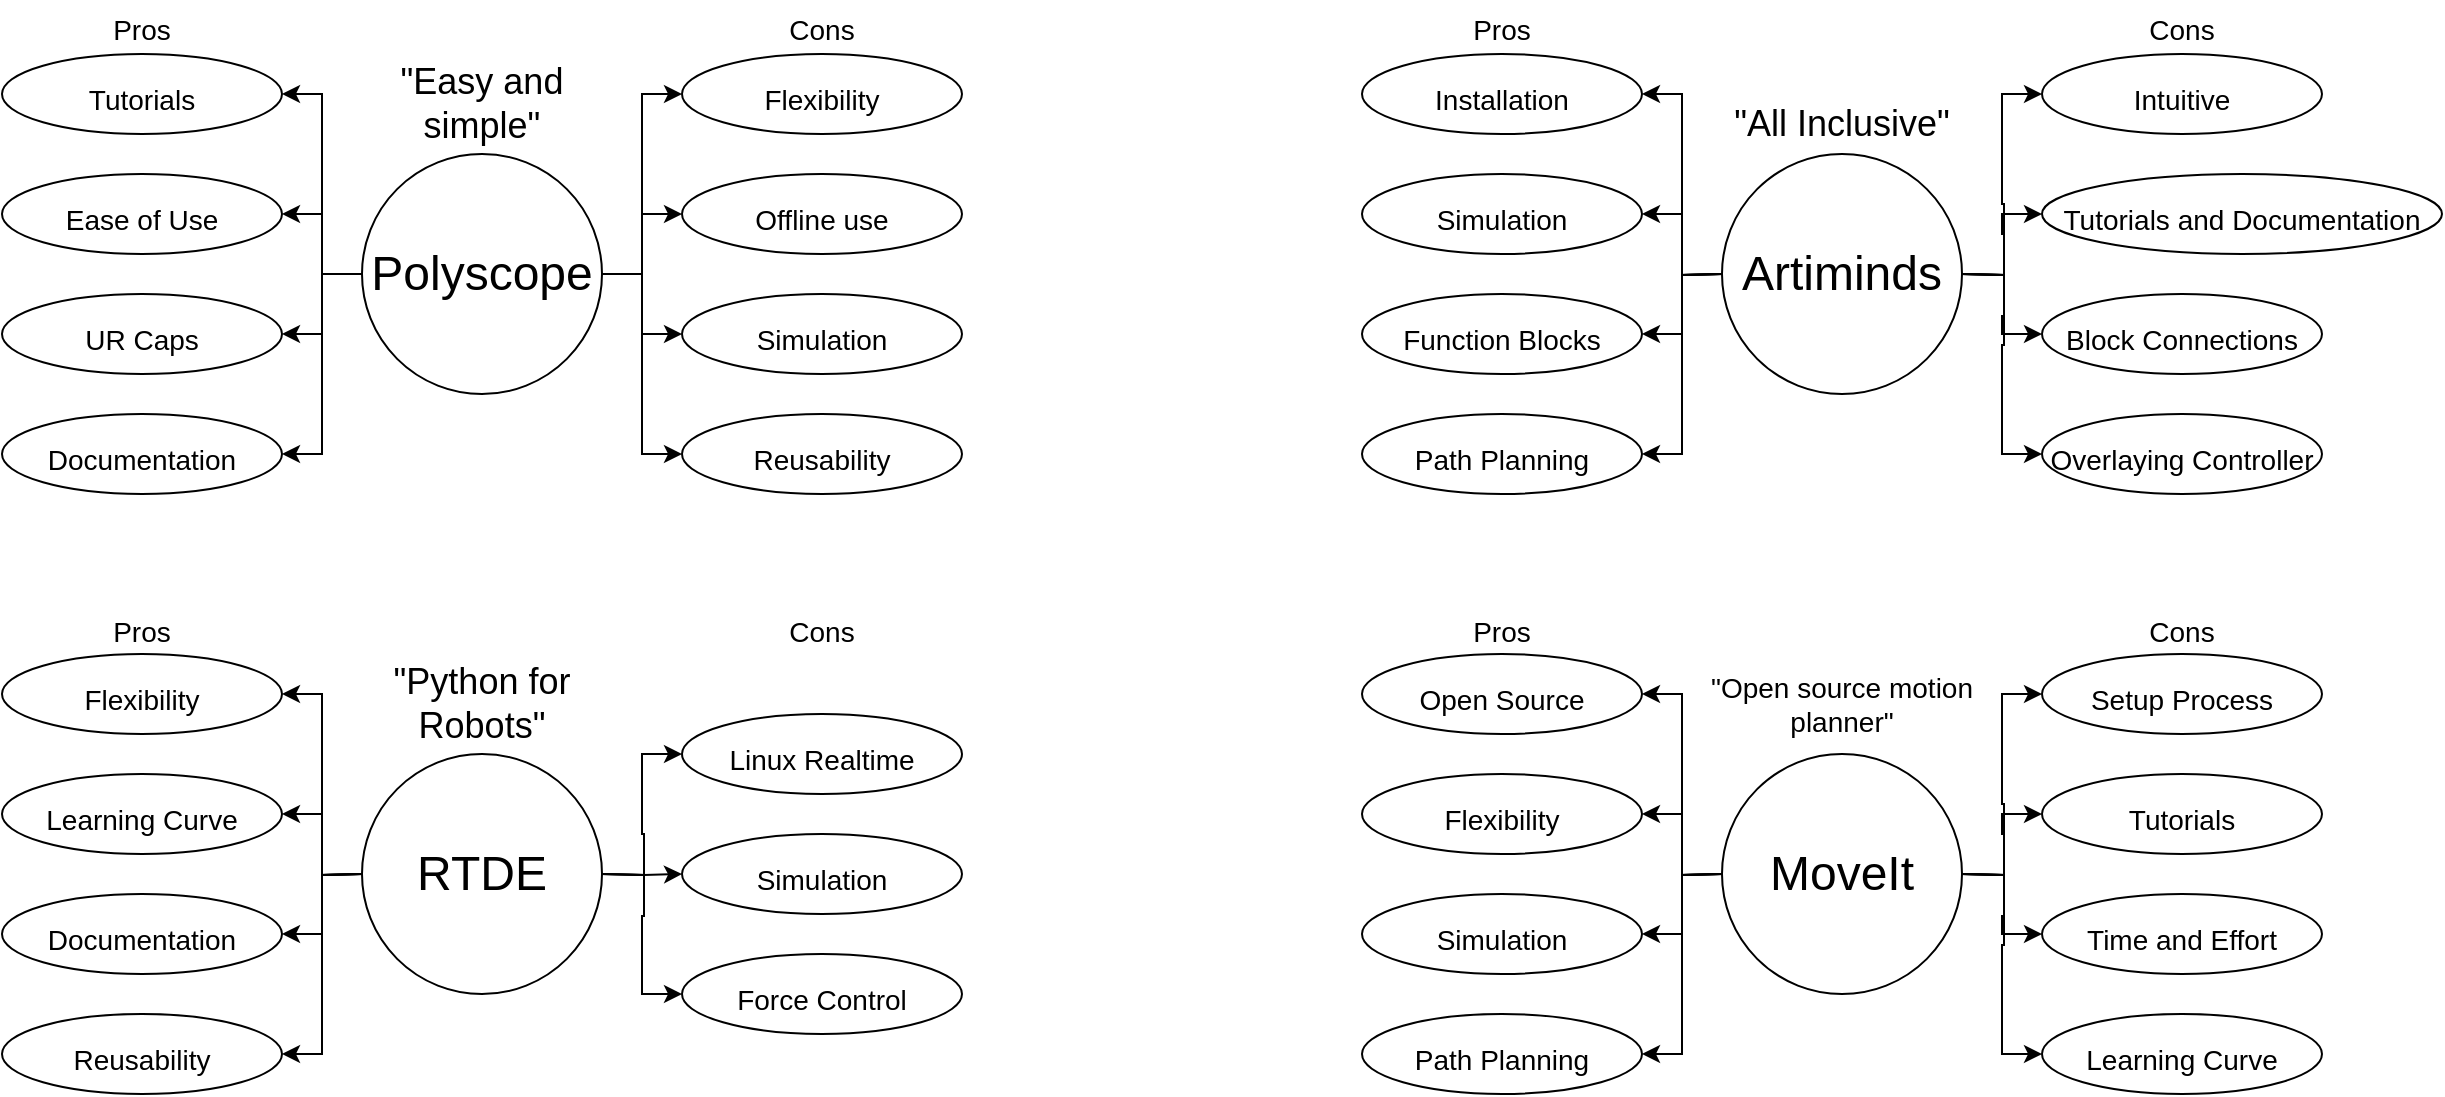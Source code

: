 <mxfile version="20.7.4" type="github">
  <diagram id="o34bLKSb2FJ5GCY2DV4U" name="Seite-1">
    <mxGraphModel dx="1562" dy="826" grid="1" gridSize="10" guides="1" tooltips="1" connect="1" arrows="1" fold="1" page="1" pageScale="1" pageWidth="3300" pageHeight="4681" math="0" shadow="0">
      <root>
        <mxCell id="0" />
        <mxCell id="1" parent="0" />
        <mxCell id="9tMe9ChNtQxmry1n6Ols-18" style="edgeStyle=orthogonalEdgeStyle;rounded=0;orthogonalLoop=1;jettySize=auto;html=1;exitX=0;exitY=0.5;exitDx=0;exitDy=0;entryX=1;entryY=0.5;entryDx=0;entryDy=0;fontSize=14;strokeColor=default;strokeWidth=1;" parent="1" source="9tMe9ChNtQxmry1n6Ols-2" target="9tMe9ChNtQxmry1n6Ols-6" edge="1">
          <mxGeometry relative="1" as="geometry" />
        </mxCell>
        <mxCell id="9tMe9ChNtQxmry1n6Ols-19" style="edgeStyle=orthogonalEdgeStyle;rounded=0;orthogonalLoop=1;jettySize=auto;html=1;exitX=0;exitY=0.5;exitDx=0;exitDy=0;entryX=1;entryY=0.5;entryDx=0;entryDy=0;fontSize=14;strokeColor=default;strokeWidth=1;" parent="1" source="9tMe9ChNtQxmry1n6Ols-2" target="9tMe9ChNtQxmry1n6Ols-8" edge="1">
          <mxGeometry relative="1" as="geometry" />
        </mxCell>
        <mxCell id="9tMe9ChNtQxmry1n6Ols-20" style="edgeStyle=orthogonalEdgeStyle;rounded=0;orthogonalLoop=1;jettySize=auto;html=1;exitX=0;exitY=0.5;exitDx=0;exitDy=0;entryX=1;entryY=0.5;entryDx=0;entryDy=0;fontSize=14;strokeColor=default;strokeWidth=1;" parent="1" source="9tMe9ChNtQxmry1n6Ols-2" target="9tMe9ChNtQxmry1n6Ols-10" edge="1">
          <mxGeometry relative="1" as="geometry" />
        </mxCell>
        <mxCell id="9tMe9ChNtQxmry1n6Ols-21" style="edgeStyle=orthogonalEdgeStyle;rounded=0;orthogonalLoop=1;jettySize=auto;html=1;exitX=0;exitY=0.5;exitDx=0;exitDy=0;entryX=1;entryY=0.5;entryDx=0;entryDy=0;fontSize=14;strokeColor=default;strokeWidth=1;" parent="1" source="9tMe9ChNtQxmry1n6Ols-2" target="9tMe9ChNtQxmry1n6Ols-11" edge="1">
          <mxGeometry relative="1" as="geometry" />
        </mxCell>
        <mxCell id="9tMe9ChNtQxmry1n6Ols-23" style="edgeStyle=orthogonalEdgeStyle;rounded=0;orthogonalLoop=1;jettySize=auto;html=1;exitX=1;exitY=0.5;exitDx=0;exitDy=0;entryX=0;entryY=0.5;entryDx=0;entryDy=0;fontSize=14;strokeColor=default;strokeWidth=1;" parent="1" source="9tMe9ChNtQxmry1n6Ols-2" target="9tMe9ChNtQxmry1n6Ols-12" edge="1">
          <mxGeometry relative="1" as="geometry" />
        </mxCell>
        <mxCell id="9tMe9ChNtQxmry1n6Ols-25" style="edgeStyle=orthogonalEdgeStyle;rounded=0;orthogonalLoop=1;jettySize=auto;html=1;exitX=1;exitY=0.5;exitDx=0;exitDy=0;entryX=0;entryY=0.5;entryDx=0;entryDy=0;fontSize=14;strokeColor=default;strokeWidth=1;" parent="1" source="9tMe9ChNtQxmry1n6Ols-2" target="9tMe9ChNtQxmry1n6Ols-14" edge="1">
          <mxGeometry relative="1" as="geometry" />
        </mxCell>
        <mxCell id="9tMe9ChNtQxmry1n6Ols-26" style="edgeStyle=orthogonalEdgeStyle;rounded=0;orthogonalLoop=1;jettySize=auto;html=1;exitX=1;exitY=0.5;exitDx=0;exitDy=0;entryX=0;entryY=0.5;entryDx=0;entryDy=0;fontSize=14;strokeColor=default;strokeWidth=1;" parent="1" source="9tMe9ChNtQxmry1n6Ols-2" target="9tMe9ChNtQxmry1n6Ols-15" edge="1">
          <mxGeometry relative="1" as="geometry" />
        </mxCell>
        <mxCell id="9tMe9ChNtQxmry1n6Ols-94" style="edgeStyle=orthogonalEdgeStyle;rounded=0;orthogonalLoop=1;jettySize=auto;html=1;exitX=1;exitY=0.5;exitDx=0;exitDy=0;entryX=0;entryY=0.5;entryDx=0;entryDy=0;fontSize=14;strokeColor=default;strokeWidth=1;" parent="1" source="9tMe9ChNtQxmry1n6Ols-2" target="9tMe9ChNtQxmry1n6Ols-93" edge="1">
          <mxGeometry relative="1" as="geometry" />
        </mxCell>
        <mxCell id="9tMe9ChNtQxmry1n6Ols-2" value="&lt;font style=&quot;font-size: 24px;&quot;&gt;Polyscope&lt;/font&gt;" style="ellipse;whiteSpace=wrap;html=1;aspect=fixed;strokeWidth=1;strokeColor=default;fillColor=none;" parent="1" vertex="1">
          <mxGeometry x="200" y="160" width="120" height="120" as="geometry" />
        </mxCell>
        <mxCell id="9tMe9ChNtQxmry1n6Ols-6" value="&lt;font style=&quot;font-size: 14px;&quot;&gt;Tutorials&lt;/font&gt;" style="ellipse;whiteSpace=wrap;html=1;fontSize=24;strokeColor=default;strokeWidth=1;fillColor=none;" parent="1" vertex="1">
          <mxGeometry x="20" y="110" width="140" height="40" as="geometry" />
        </mxCell>
        <mxCell id="9tMe9ChNtQxmry1n6Ols-8" value="&lt;font style=&quot;font-size: 14px;&quot;&gt;Ease of Use&lt;/font&gt;" style="ellipse;whiteSpace=wrap;html=1;fontSize=24;strokeColor=default;strokeWidth=1;fillColor=none;" parent="1" vertex="1">
          <mxGeometry x="20" y="170" width="140" height="40" as="geometry" />
        </mxCell>
        <mxCell id="9tMe9ChNtQxmry1n6Ols-10" value="&lt;font style=&quot;font-size: 14px;&quot;&gt;UR Caps&lt;/font&gt;" style="ellipse;whiteSpace=wrap;html=1;fontSize=24;strokeColor=default;strokeWidth=1;fillColor=none;" parent="1" vertex="1">
          <mxGeometry x="20" y="230" width="140" height="40" as="geometry" />
        </mxCell>
        <mxCell id="9tMe9ChNtQxmry1n6Ols-11" value="&lt;font style=&quot;font-size: 14px;&quot;&gt;Documentation&lt;/font&gt;" style="ellipse;whiteSpace=wrap;html=1;fontSize=24;strokeColor=default;strokeWidth=1;fillColor=none;" parent="1" vertex="1">
          <mxGeometry x="20" y="290" width="140" height="40" as="geometry" />
        </mxCell>
        <mxCell id="9tMe9ChNtQxmry1n6Ols-12" value="&lt;font style=&quot;font-size: 14px;&quot;&gt;Flexibility&lt;/font&gt;" style="ellipse;whiteSpace=wrap;html=1;fontSize=24;strokeWidth=1;strokeColor=default;fillColor=none;" parent="1" vertex="1">
          <mxGeometry x="360" y="110" width="140" height="40" as="geometry" />
        </mxCell>
        <mxCell id="9tMe9ChNtQxmry1n6Ols-14" value="&lt;span style=&quot;font-size: 14px;&quot;&gt;Offline use&lt;/span&gt;" style="ellipse;whiteSpace=wrap;html=1;fontSize=24;strokeWidth=1;strokeColor=default;fillColor=none;" parent="1" vertex="1">
          <mxGeometry x="360" y="170" width="140" height="40" as="geometry" />
        </mxCell>
        <mxCell id="9tMe9ChNtQxmry1n6Ols-15" value="&lt;font style=&quot;font-size: 14px;&quot;&gt;Simulation&lt;/font&gt;" style="ellipse;whiteSpace=wrap;html=1;fontSize=24;strokeWidth=1;strokeColor=default;fillColor=none;" parent="1" vertex="1">
          <mxGeometry x="360" y="230" width="140" height="40" as="geometry" />
        </mxCell>
        <mxCell id="9tMe9ChNtQxmry1n6Ols-28" style="edgeStyle=orthogonalEdgeStyle;rounded=0;orthogonalLoop=1;jettySize=auto;html=1;exitX=0;exitY=0.5;exitDx=0;exitDy=0;entryX=1;entryY=0.5;entryDx=0;entryDy=0;fontSize=14;strokeColor=default;strokeWidth=1;" parent="1" target="9tMe9ChNtQxmry1n6Ols-38" edge="1">
          <mxGeometry relative="1" as="geometry">
            <mxPoint x="880.0" y="520" as="sourcePoint" />
          </mxGeometry>
        </mxCell>
        <mxCell id="9tMe9ChNtQxmry1n6Ols-30" style="edgeStyle=orthogonalEdgeStyle;rounded=0;orthogonalLoop=1;jettySize=auto;html=1;exitX=0;exitY=0.5;exitDx=0;exitDy=0;entryX=1;entryY=0.5;entryDx=0;entryDy=0;fontSize=14;strokeColor=default;strokeWidth=1;" parent="1" target="9tMe9ChNtQxmry1n6Ols-40" edge="1">
          <mxGeometry relative="1" as="geometry">
            <mxPoint x="880.0" y="520" as="sourcePoint" />
          </mxGeometry>
        </mxCell>
        <mxCell id="9tMe9ChNtQxmry1n6Ols-33" style="edgeStyle=orthogonalEdgeStyle;rounded=0;orthogonalLoop=1;jettySize=auto;html=1;exitX=1;exitY=0.5;exitDx=0;exitDy=0;entryX=0;entryY=0.5;entryDx=0;entryDy=0;fontSize=14;strokeColor=default;strokeWidth=1;" parent="1" target="9tMe9ChNtQxmry1n6Ols-42" edge="1">
          <mxGeometry relative="1" as="geometry">
            <mxPoint x="1000.0" y="520" as="sourcePoint" />
          </mxGeometry>
        </mxCell>
        <mxCell id="9tMe9ChNtQxmry1n6Ols-34" style="edgeStyle=orthogonalEdgeStyle;rounded=0;orthogonalLoop=1;jettySize=auto;html=1;exitX=1;exitY=0.5;exitDx=0;exitDy=0;entryX=0;entryY=0.5;entryDx=0;entryDy=0;fontSize=14;strokeColor=default;strokeWidth=1;" parent="1" target="9tMe9ChNtQxmry1n6Ols-43" edge="1">
          <mxGeometry relative="1" as="geometry">
            <mxPoint x="1000.0" y="520" as="sourcePoint" />
          </mxGeometry>
        </mxCell>
        <mxCell id="9tMe9ChNtQxmry1n6Ols-36" style="edgeStyle=orthogonalEdgeStyle;rounded=0;orthogonalLoop=1;jettySize=auto;html=1;exitX=1;exitY=0.5;exitDx=0;exitDy=0;entryX=0;entryY=0.5;entryDx=0;entryDy=0;fontSize=14;strokeColor=default;strokeWidth=1;" parent="1" target="9tMe9ChNtQxmry1n6Ols-45" edge="1">
          <mxGeometry relative="1" as="geometry">
            <mxPoint x="1000.0" y="520" as="sourcePoint" />
          </mxGeometry>
        </mxCell>
        <mxCell id="9tMe9ChNtQxmry1n6Ols-48" style="edgeStyle=orthogonalEdgeStyle;rounded=0;orthogonalLoop=1;jettySize=auto;html=1;exitX=0;exitY=0.5;exitDx=0;exitDy=0;entryX=1;entryY=0.5;entryDx=0;entryDy=0;fontSize=14;strokeColor=default;strokeWidth=1;" parent="1" target="9tMe9ChNtQxmry1n6Ols-47" edge="1">
          <mxGeometry relative="1" as="geometry">
            <mxPoint x="880.0" y="520" as="sourcePoint" />
          </mxGeometry>
        </mxCell>
        <mxCell id="9tMe9ChNtQxmry1n6Ols-70" style="edgeStyle=orthogonalEdgeStyle;rounded=0;orthogonalLoop=1;jettySize=auto;html=1;exitX=0;exitY=0.5;exitDx=0;exitDy=0;entryX=1;entryY=0.5;entryDx=0;entryDy=0;fontSize=14;strokeColor=default;strokeWidth=1;" parent="1" target="9tMe9ChNtQxmry1n6Ols-69" edge="1">
          <mxGeometry relative="1" as="geometry">
            <mxPoint x="880.0" y="520" as="sourcePoint" />
          </mxGeometry>
        </mxCell>
        <mxCell id="9tMe9ChNtQxmry1n6Ols-72" style="edgeStyle=orthogonalEdgeStyle;rounded=0;orthogonalLoop=1;jettySize=auto;html=1;exitX=1;exitY=0.5;exitDx=0;exitDy=0;entryX=0;entryY=0.5;entryDx=0;entryDy=0;fontSize=14;strokeColor=default;strokeWidth=1;" parent="1" target="9tMe9ChNtQxmry1n6Ols-71" edge="1">
          <mxGeometry relative="1" as="geometry">
            <mxPoint x="1000.0" y="520" as="sourcePoint" />
          </mxGeometry>
        </mxCell>
        <mxCell id="9tMe9ChNtQxmry1n6Ols-38" value="&lt;font style=&quot;font-size: 14px;&quot;&gt;Open Source&lt;/font&gt;" style="ellipse;whiteSpace=wrap;html=1;fontSize=24;strokeColor=default;strokeWidth=1;fillColor=none;" parent="1" vertex="1">
          <mxGeometry x="700" y="410" width="140" height="40" as="geometry" />
        </mxCell>
        <mxCell id="9tMe9ChNtQxmry1n6Ols-40" value="&lt;font style=&quot;font-size: 14px;&quot;&gt;Flexibility&lt;/font&gt;" style="ellipse;whiteSpace=wrap;html=1;fontSize=24;strokeColor=default;strokeWidth=1;fillColor=none;" parent="1" vertex="1">
          <mxGeometry x="700" y="470" width="140" height="40" as="geometry" />
        </mxCell>
        <mxCell id="9tMe9ChNtQxmry1n6Ols-42" value="&lt;span style=&quot;font-size: 14px;&quot;&gt;Setup Process&lt;/span&gt;" style="ellipse;whiteSpace=wrap;html=1;fontSize=24;strokeWidth=1;strokeColor=default;fillColor=none;" parent="1" vertex="1">
          <mxGeometry x="1040" y="410" width="140" height="40" as="geometry" />
        </mxCell>
        <mxCell id="9tMe9ChNtQxmry1n6Ols-43" value="&lt;span style=&quot;font-size: 14px;&quot;&gt;Tutorials&lt;/span&gt;" style="ellipse;whiteSpace=wrap;html=1;fontSize=24;strokeWidth=1;strokeColor=default;fillColor=none;" parent="1" vertex="1">
          <mxGeometry x="1040" y="470" width="140" height="40" as="geometry" />
        </mxCell>
        <mxCell id="9tMe9ChNtQxmry1n6Ols-45" value="&lt;span style=&quot;font-size: 14px;&quot;&gt;Time and Effort&lt;/span&gt;" style="ellipse;whiteSpace=wrap;html=1;fontSize=24;strokeWidth=1;strokeColor=default;fillColor=none;" parent="1" vertex="1">
          <mxGeometry x="1040" y="530" width="140" height="40" as="geometry" />
        </mxCell>
        <mxCell id="9tMe9ChNtQxmry1n6Ols-47" value="&lt;font style=&quot;font-size: 14px;&quot;&gt;Simulation&lt;/font&gt;" style="ellipse;whiteSpace=wrap;html=1;fontSize=24;strokeColor=default;strokeWidth=1;fillColor=none;" parent="1" vertex="1">
          <mxGeometry x="700" y="530" width="140" height="40" as="geometry" />
        </mxCell>
        <mxCell id="9tMe9ChNtQxmry1n6Ols-50" style="edgeStyle=orthogonalEdgeStyle;rounded=0;orthogonalLoop=1;jettySize=auto;html=1;exitX=0;exitY=0.5;exitDx=0;exitDy=0;entryX=1;entryY=0.5;entryDx=0;entryDy=0;fontSize=14;strokeColor=default;strokeWidth=1;" parent="1" target="9tMe9ChNtQxmry1n6Ols-60" edge="1">
          <mxGeometry relative="1" as="geometry">
            <mxPoint x="880.0" y="220" as="sourcePoint" />
          </mxGeometry>
        </mxCell>
        <mxCell id="9tMe9ChNtQxmry1n6Ols-51" style="edgeStyle=orthogonalEdgeStyle;rounded=0;orthogonalLoop=1;jettySize=auto;html=1;exitX=0;exitY=0.5;exitDx=0;exitDy=0;entryX=1;entryY=0.5;entryDx=0;entryDy=0;fontSize=14;strokeColor=default;strokeWidth=1;" parent="1" target="9tMe9ChNtQxmry1n6Ols-61" edge="1">
          <mxGeometry relative="1" as="geometry">
            <mxPoint x="880.0" y="220" as="sourcePoint" />
          </mxGeometry>
        </mxCell>
        <mxCell id="9tMe9ChNtQxmry1n6Ols-52" style="edgeStyle=orthogonalEdgeStyle;rounded=0;orthogonalLoop=1;jettySize=auto;html=1;exitX=0;exitY=0.5;exitDx=0;exitDy=0;entryX=1;entryY=0.5;entryDx=0;entryDy=0;fontSize=14;strokeColor=default;strokeWidth=1;" parent="1" target="9tMe9ChNtQxmry1n6Ols-62" edge="1">
          <mxGeometry relative="1" as="geometry">
            <mxPoint x="880.0" y="220" as="sourcePoint" />
          </mxGeometry>
        </mxCell>
        <mxCell id="9tMe9ChNtQxmry1n6Ols-53" style="edgeStyle=orthogonalEdgeStyle;rounded=0;orthogonalLoop=1;jettySize=auto;html=1;exitX=0;exitY=0.5;exitDx=0;exitDy=0;entryX=1;entryY=0.5;entryDx=0;entryDy=0;fontSize=14;strokeColor=default;strokeWidth=1;" parent="1" target="9tMe9ChNtQxmry1n6Ols-63" edge="1">
          <mxGeometry relative="1" as="geometry">
            <mxPoint x="880.0" y="220" as="sourcePoint" />
          </mxGeometry>
        </mxCell>
        <mxCell id="9tMe9ChNtQxmry1n6Ols-55" style="edgeStyle=orthogonalEdgeStyle;rounded=0;orthogonalLoop=1;jettySize=auto;html=1;exitX=1;exitY=0.5;exitDx=0;exitDy=0;entryX=0;entryY=0.5;entryDx=0;entryDy=0;fontSize=14;strokeColor=default;strokeWidth=1;" parent="1" target="9tMe9ChNtQxmry1n6Ols-64" edge="1">
          <mxGeometry relative="1" as="geometry">
            <mxPoint x="1000.0" y="220" as="sourcePoint" />
          </mxGeometry>
        </mxCell>
        <mxCell id="9tMe9ChNtQxmry1n6Ols-56" style="edgeStyle=orthogonalEdgeStyle;rounded=0;orthogonalLoop=1;jettySize=auto;html=1;exitX=1;exitY=0.5;exitDx=0;exitDy=0;entryX=0;entryY=0.5;entryDx=0;entryDy=0;fontSize=14;strokeColor=default;strokeWidth=1;" parent="1" target="9tMe9ChNtQxmry1n6Ols-65" edge="1">
          <mxGeometry relative="1" as="geometry">
            <mxPoint x="1000.0" y="220" as="sourcePoint" />
          </mxGeometry>
        </mxCell>
        <mxCell id="9tMe9ChNtQxmry1n6Ols-57" style="edgeStyle=orthogonalEdgeStyle;rounded=0;orthogonalLoop=1;jettySize=auto;html=1;exitX=1;exitY=0.5;exitDx=0;exitDy=0;entryX=0;entryY=0.5;entryDx=0;entryDy=0;fontSize=14;strokeColor=default;strokeWidth=1;" parent="1" target="9tMe9ChNtQxmry1n6Ols-66" edge="1">
          <mxGeometry relative="1" as="geometry">
            <mxPoint x="1000.0" y="220" as="sourcePoint" />
          </mxGeometry>
        </mxCell>
        <mxCell id="9tMe9ChNtQxmry1n6Ols-58" style="edgeStyle=orthogonalEdgeStyle;rounded=0;orthogonalLoop=1;jettySize=auto;html=1;exitX=1;exitY=0.5;exitDx=0;exitDy=0;entryX=0;entryY=0.5;entryDx=0;entryDy=0;fontSize=14;strokeColor=default;strokeWidth=1;" parent="1" target="9tMe9ChNtQxmry1n6Ols-67" edge="1">
          <mxGeometry relative="1" as="geometry">
            <mxPoint x="1000.0" y="220" as="sourcePoint" />
          </mxGeometry>
        </mxCell>
        <mxCell id="9tMe9ChNtQxmry1n6Ols-60" value="&lt;span style=&quot;font-size: 14px;&quot;&gt;Installation&lt;/span&gt;" style="ellipse;whiteSpace=wrap;html=1;fontSize=24;strokeColor=default;strokeWidth=1;fillColor=none;" parent="1" vertex="1">
          <mxGeometry x="700" y="110" width="140" height="40" as="geometry" />
        </mxCell>
        <mxCell id="9tMe9ChNtQxmry1n6Ols-61" value="&lt;font style=&quot;font-size: 14px;&quot;&gt;Simulation&lt;/font&gt;" style="ellipse;whiteSpace=wrap;html=1;fontSize=24;strokeColor=default;strokeWidth=1;fillColor=none;" parent="1" vertex="1">
          <mxGeometry x="700" y="170" width="140" height="40" as="geometry" />
        </mxCell>
        <mxCell id="9tMe9ChNtQxmry1n6Ols-62" value="&lt;font style=&quot;font-size: 14px;&quot;&gt;Function Blocks&lt;/font&gt;" style="ellipse;whiteSpace=wrap;html=1;fontSize=24;strokeColor=default;strokeWidth=1;fillColor=none;" parent="1" vertex="1">
          <mxGeometry x="700" y="230" width="140" height="40" as="geometry" />
        </mxCell>
        <mxCell id="9tMe9ChNtQxmry1n6Ols-63" value="&lt;font style=&quot;font-size: 14px;&quot;&gt;Path Planning&lt;/font&gt;" style="ellipse;whiteSpace=wrap;html=1;fontSize=24;strokeColor=default;strokeWidth=1;fillColor=none;" parent="1" vertex="1">
          <mxGeometry x="700" y="290" width="140" height="40" as="geometry" />
        </mxCell>
        <mxCell id="9tMe9ChNtQxmry1n6Ols-64" value="&lt;font style=&quot;font-size: 14px;&quot;&gt;Intuitive&lt;/font&gt;" style="ellipse;whiteSpace=wrap;html=1;fontSize=24;strokeWidth=1;strokeColor=default;fillColor=none;" parent="1" vertex="1">
          <mxGeometry x="1040" y="110" width="140" height="40" as="geometry" />
        </mxCell>
        <mxCell id="9tMe9ChNtQxmry1n6Ols-65" value="&lt;span style=&quot;font-size: 14px;&quot;&gt;Tutorials and Documentation&lt;/span&gt;" style="ellipse;whiteSpace=wrap;html=1;fontSize=24;strokeWidth=1;strokeColor=default;fillColor=none;" parent="1" vertex="1">
          <mxGeometry x="1040" y="170" width="200" height="40" as="geometry" />
        </mxCell>
        <mxCell id="9tMe9ChNtQxmry1n6Ols-66" value="&lt;span style=&quot;font-size: 14px;&quot;&gt;Block Connections&lt;/span&gt;" style="ellipse;whiteSpace=wrap;html=1;fontSize=24;strokeWidth=1;strokeColor=default;fillColor=none;" parent="1" vertex="1">
          <mxGeometry x="1040" y="230" width="140" height="40" as="geometry" />
        </mxCell>
        <mxCell id="9tMe9ChNtQxmry1n6Ols-67" value="&lt;font style=&quot;font-size: 14px;&quot;&gt;Overlaying Controller&lt;/font&gt;" style="ellipse;whiteSpace=wrap;html=1;fontSize=24;strokeWidth=1;strokeColor=default;fillColor=none;" parent="1" vertex="1">
          <mxGeometry x="1040" y="290" width="140" height="40" as="geometry" />
        </mxCell>
        <mxCell id="9tMe9ChNtQxmry1n6Ols-69" value="&lt;font style=&quot;font-size: 14px;&quot;&gt;Path Planning&lt;/font&gt;" style="ellipse;whiteSpace=wrap;html=1;fontSize=24;strokeColor=default;strokeWidth=1;fillColor=none;" parent="1" vertex="1">
          <mxGeometry x="700" y="590" width="140" height="40" as="geometry" />
        </mxCell>
        <mxCell id="9tMe9ChNtQxmry1n6Ols-71" value="&lt;span style=&quot;font-size: 14px;&quot;&gt;Learning Curve&lt;/span&gt;" style="ellipse;whiteSpace=wrap;html=1;fontSize=24;strokeWidth=1;strokeColor=default;fillColor=none;" parent="1" vertex="1">
          <mxGeometry x="1040" y="590" width="140" height="40" as="geometry" />
        </mxCell>
        <mxCell id="9tMe9ChNtQxmry1n6Ols-74" style="edgeStyle=orthogonalEdgeStyle;rounded=0;orthogonalLoop=1;jettySize=auto;html=1;exitX=0;exitY=0.5;exitDx=0;exitDy=0;entryX=1;entryY=0.5;entryDx=0;entryDy=0;fontSize=14;strokeColor=default;strokeWidth=1;" parent="1" target="9tMe9ChNtQxmry1n6Ols-84" edge="1">
          <mxGeometry relative="1" as="geometry">
            <mxPoint x="200.0" y="520" as="sourcePoint" />
          </mxGeometry>
        </mxCell>
        <mxCell id="9tMe9ChNtQxmry1n6Ols-75" style="edgeStyle=orthogonalEdgeStyle;rounded=0;orthogonalLoop=1;jettySize=auto;html=1;exitX=0;exitY=0.5;exitDx=0;exitDy=0;entryX=1;entryY=0.5;entryDx=0;entryDy=0;fontSize=14;strokeColor=default;strokeWidth=1;" parent="1" target="9tMe9ChNtQxmry1n6Ols-85" edge="1">
          <mxGeometry relative="1" as="geometry">
            <mxPoint x="200.0" y="520" as="sourcePoint" />
          </mxGeometry>
        </mxCell>
        <mxCell id="9tMe9ChNtQxmry1n6Ols-76" style="edgeStyle=orthogonalEdgeStyle;rounded=0;orthogonalLoop=1;jettySize=auto;html=1;exitX=0;exitY=0.5;exitDx=0;exitDy=0;entryX=1;entryY=0.5;entryDx=0;entryDy=0;fontSize=14;strokeColor=default;strokeWidth=1;" parent="1" target="9tMe9ChNtQxmry1n6Ols-86" edge="1">
          <mxGeometry relative="1" as="geometry">
            <mxPoint x="200.0" y="520" as="sourcePoint" />
          </mxGeometry>
        </mxCell>
        <mxCell id="9tMe9ChNtQxmry1n6Ols-79" style="edgeStyle=orthogonalEdgeStyle;rounded=0;orthogonalLoop=1;jettySize=auto;html=1;exitX=1;exitY=0.5;exitDx=0;exitDy=0;entryX=0;entryY=0.5;entryDx=0;entryDy=0;fontSize=14;strokeColor=default;strokeWidth=1;" parent="1" target="9tMe9ChNtQxmry1n6Ols-88" edge="1">
          <mxGeometry relative="1" as="geometry">
            <mxPoint x="320.0" y="520" as="sourcePoint" />
          </mxGeometry>
        </mxCell>
        <mxCell id="9tMe9ChNtQxmry1n6Ols-80" style="edgeStyle=orthogonalEdgeStyle;rounded=0;orthogonalLoop=1;jettySize=auto;html=1;exitX=1;exitY=0.5;exitDx=0;exitDy=0;entryX=0;entryY=0.5;entryDx=0;entryDy=0;fontSize=14;strokeColor=default;strokeWidth=1;" parent="1" target="9tMe9ChNtQxmry1n6Ols-89" edge="1">
          <mxGeometry relative="1" as="geometry">
            <mxPoint x="320.0" y="520" as="sourcePoint" />
          </mxGeometry>
        </mxCell>
        <mxCell id="9tMe9ChNtQxmry1n6Ols-81" style="edgeStyle=orthogonalEdgeStyle;rounded=0;orthogonalLoop=1;jettySize=auto;html=1;exitX=1;exitY=0.5;exitDx=0;exitDy=0;entryX=0;entryY=0.5;entryDx=0;entryDy=0;fontSize=14;strokeColor=default;strokeWidth=1;" parent="1" target="9tMe9ChNtQxmry1n6Ols-90" edge="1">
          <mxGeometry relative="1" as="geometry">
            <mxPoint x="320.0" y="520" as="sourcePoint" />
          </mxGeometry>
        </mxCell>
        <mxCell id="9tMe9ChNtQxmry1n6Ols-96" style="edgeStyle=orthogonalEdgeStyle;rounded=0;orthogonalLoop=1;jettySize=auto;html=1;exitX=0;exitY=0.5;exitDx=0;exitDy=0;entryX=1;entryY=0.5;entryDx=0;entryDy=0;fontSize=14;strokeColor=default;strokeWidth=1;" parent="1" target="9tMe9ChNtQxmry1n6Ols-95" edge="1">
          <mxGeometry relative="1" as="geometry">
            <mxPoint x="200.0" y="520" as="sourcePoint" />
          </mxGeometry>
        </mxCell>
        <mxCell id="9tMe9ChNtQxmry1n6Ols-84" value="&lt;font style=&quot;font-size: 14px;&quot;&gt;Flexibility&lt;/font&gt;" style="ellipse;whiteSpace=wrap;html=1;fontSize=24;strokeColor=default;strokeWidth=1;fillColor=none;" parent="1" vertex="1">
          <mxGeometry x="20" y="410" width="140" height="40" as="geometry" />
        </mxCell>
        <mxCell id="9tMe9ChNtQxmry1n6Ols-85" value="&lt;font style=&quot;font-size: 14px;&quot;&gt;Learning Curve&lt;/font&gt;" style="ellipse;whiteSpace=wrap;html=1;fontSize=24;strokeColor=default;strokeWidth=1;fillColor=none;" parent="1" vertex="1">
          <mxGeometry x="20" y="470" width="140" height="40" as="geometry" />
        </mxCell>
        <mxCell id="9tMe9ChNtQxmry1n6Ols-86" value="&lt;font style=&quot;font-size: 14px;&quot;&gt;Documentation&lt;/font&gt;" style="ellipse;whiteSpace=wrap;html=1;fontSize=24;strokeColor=default;strokeWidth=1;fillColor=none;" parent="1" vertex="1">
          <mxGeometry x="20" y="530" width="140" height="40" as="geometry" />
        </mxCell>
        <mxCell id="9tMe9ChNtQxmry1n6Ols-88" value="&lt;font style=&quot;font-size: 14px;&quot;&gt;Linux Realtime&lt;br&gt;&lt;/font&gt;" style="ellipse;whiteSpace=wrap;html=1;fontSize=24;strokeWidth=1;strokeColor=default;fillColor=none;" parent="1" vertex="1">
          <mxGeometry x="360" y="440" width="140" height="40" as="geometry" />
        </mxCell>
        <mxCell id="9tMe9ChNtQxmry1n6Ols-89" value="&lt;span style=&quot;font-size: 14px;&quot;&gt;Simulation&lt;/span&gt;" style="ellipse;whiteSpace=wrap;html=1;fontSize=24;strokeWidth=1;strokeColor=default;fillColor=none;" parent="1" vertex="1">
          <mxGeometry x="360" y="500" width="140" height="40" as="geometry" />
        </mxCell>
        <mxCell id="9tMe9ChNtQxmry1n6Ols-90" value="&lt;span style=&quot;font-size: 14px;&quot;&gt;Force Control&lt;/span&gt;" style="ellipse;whiteSpace=wrap;html=1;fontSize=24;strokeWidth=1;strokeColor=default;fillColor=none;" parent="1" vertex="1">
          <mxGeometry x="360" y="560" width="140" height="40" as="geometry" />
        </mxCell>
        <mxCell id="9tMe9ChNtQxmry1n6Ols-93" value="&lt;font style=&quot;font-size: 14px;&quot;&gt;Reusability&lt;/font&gt;" style="ellipse;whiteSpace=wrap;html=1;fontSize=24;strokeWidth=1;strokeColor=default;fillColor=none;" parent="1" vertex="1">
          <mxGeometry x="360" y="290" width="140" height="40" as="geometry" />
        </mxCell>
        <mxCell id="9tMe9ChNtQxmry1n6Ols-95" value="&lt;span style=&quot;font-size: 14px;&quot;&gt;Reusability&lt;/span&gt;" style="ellipse;whiteSpace=wrap;html=1;fontSize=24;strokeColor=default;strokeWidth=1;fillColor=none;" parent="1" vertex="1">
          <mxGeometry x="20" y="590" width="140" height="40" as="geometry" />
        </mxCell>
        <mxCell id="9tMe9ChNtQxmry1n6Ols-101" value="&lt;font style=&quot;font-size: 24px;&quot;&gt;Artiminds&lt;/font&gt;" style="ellipse;whiteSpace=wrap;html=1;aspect=fixed;strokeWidth=1;strokeColor=default;fillColor=none;" parent="1" vertex="1">
          <mxGeometry x="880" y="160" width="120" height="120" as="geometry" />
        </mxCell>
        <mxCell id="9tMe9ChNtQxmry1n6Ols-102" value="&lt;font style=&quot;font-size: 24px;&quot;&gt;RTDE&lt;/font&gt;" style="ellipse;whiteSpace=wrap;html=1;aspect=fixed;strokeWidth=1;strokeColor=default;fillColor=none;" parent="1" vertex="1">
          <mxGeometry x="200" y="460" width="120" height="120" as="geometry" />
        </mxCell>
        <mxCell id="9tMe9ChNtQxmry1n6Ols-103" value="&lt;font style=&quot;font-size: 24px;&quot;&gt;MoveIt&lt;/font&gt;" style="ellipse;whiteSpace=wrap;html=1;aspect=fixed;strokeWidth=1;strokeColor=default;fillColor=none;" parent="1" vertex="1">
          <mxGeometry x="880" y="460" width="120" height="120" as="geometry" />
        </mxCell>
        <mxCell id="9tMe9ChNtQxmry1n6Ols-104" value="&lt;div&gt;Pros&lt;/div&gt;" style="text;html=1;strokeColor=none;fillColor=none;align=center;verticalAlign=middle;whiteSpace=wrap;rounded=0;strokeWidth=1;fontSize=14;" parent="1" vertex="1">
          <mxGeometry x="55" y="83" width="70" height="30" as="geometry" />
        </mxCell>
        <mxCell id="9tMe9ChNtQxmry1n6Ols-105" value="&lt;font style=&quot;font-size: 18px;&quot;&gt;&quot;All Inclusive&quot;&lt;/font&gt;" style="text;html=1;strokeColor=none;fillColor=none;align=center;verticalAlign=middle;whiteSpace=wrap;rounded=0;strokeWidth=1;fontSize=14;" parent="1" vertex="1">
          <mxGeometry x="870" y="130" width="140" height="30" as="geometry" />
        </mxCell>
        <mxCell id="9tMe9ChNtQxmry1n6Ols-106" value="&quot;Open source motion planner&quot;" style="text;html=1;strokeColor=none;fillColor=none;align=center;verticalAlign=middle;whiteSpace=wrap;rounded=0;strokeWidth=1;fontSize=14;" parent="1" vertex="1">
          <mxGeometry x="870" y="420" width="140" height="30" as="geometry" />
        </mxCell>
        <mxCell id="9tMe9ChNtQxmry1n6Ols-107" value="&lt;font style=&quot;font-size: 18px;&quot;&gt;&quot;Python for Robots&quot;&lt;/font&gt;" style="text;html=1;strokeColor=none;fillColor=none;align=center;verticalAlign=middle;whiteSpace=wrap;rounded=0;strokeWidth=1;fontSize=14;" parent="1" vertex="1">
          <mxGeometry x="190" y="420" width="140" height="30" as="geometry" />
        </mxCell>
        <mxCell id="MCZ0V63Wtdz7rVq8YFm1-1" value="&lt;font style=&quot;font-size: 18px;&quot;&gt;&quot;Easy and simple&quot;&lt;/font&gt;" style="text;html=1;strokeColor=none;fillColor=none;align=center;verticalAlign=middle;whiteSpace=wrap;rounded=0;strokeWidth=1;fontSize=14;" parent="1" vertex="1">
          <mxGeometry x="190" y="120" width="140" height="30" as="geometry" />
        </mxCell>
        <mxCell id="MCZ0V63Wtdz7rVq8YFm1-2" value="Cons" style="text;html=1;strokeColor=none;fillColor=none;align=center;verticalAlign=middle;whiteSpace=wrap;rounded=0;strokeWidth=1;fontSize=14;" parent="1" vertex="1">
          <mxGeometry x="395" y="83" width="70" height="30" as="geometry" />
        </mxCell>
        <mxCell id="MCZ0V63Wtdz7rVq8YFm1-3" value="&lt;div&gt;Pros&lt;/div&gt;" style="text;html=1;strokeColor=none;fillColor=none;align=center;verticalAlign=middle;whiteSpace=wrap;rounded=0;strokeWidth=1;fontSize=14;" parent="1" vertex="1">
          <mxGeometry x="55" y="384" width="70" height="30" as="geometry" />
        </mxCell>
        <mxCell id="MCZ0V63Wtdz7rVq8YFm1-4" value="Cons" style="text;html=1;strokeColor=none;fillColor=none;align=center;verticalAlign=middle;whiteSpace=wrap;rounded=0;strokeWidth=1;fontSize=14;" parent="1" vertex="1">
          <mxGeometry x="395" y="384" width="70" height="30" as="geometry" />
        </mxCell>
        <mxCell id="MCZ0V63Wtdz7rVq8YFm1-5" value="&lt;div&gt;Pros&lt;/div&gt;" style="text;html=1;strokeColor=none;fillColor=none;align=center;verticalAlign=middle;whiteSpace=wrap;rounded=0;strokeWidth=1;fontSize=14;" parent="1" vertex="1">
          <mxGeometry x="735" y="83" width="70" height="30" as="geometry" />
        </mxCell>
        <mxCell id="MCZ0V63Wtdz7rVq8YFm1-6" value="Cons" style="text;html=1;strokeColor=none;fillColor=none;align=center;verticalAlign=middle;whiteSpace=wrap;rounded=0;strokeWidth=1;fontSize=14;" parent="1" vertex="1">
          <mxGeometry x="1075" y="83" width="70" height="30" as="geometry" />
        </mxCell>
        <mxCell id="MCZ0V63Wtdz7rVq8YFm1-7" value="&lt;div&gt;Pros&lt;/div&gt;" style="text;html=1;strokeColor=none;fillColor=none;align=center;verticalAlign=middle;whiteSpace=wrap;rounded=0;strokeWidth=1;fontSize=14;" parent="1" vertex="1">
          <mxGeometry x="735" y="384" width="70" height="30" as="geometry" />
        </mxCell>
        <mxCell id="MCZ0V63Wtdz7rVq8YFm1-8" value="Cons" style="text;html=1;strokeColor=none;fillColor=none;align=center;verticalAlign=middle;whiteSpace=wrap;rounded=0;strokeWidth=1;fontSize=14;" parent="1" vertex="1">
          <mxGeometry x="1075" y="384" width="70" height="30" as="geometry" />
        </mxCell>
      </root>
    </mxGraphModel>
  </diagram>
</mxfile>
